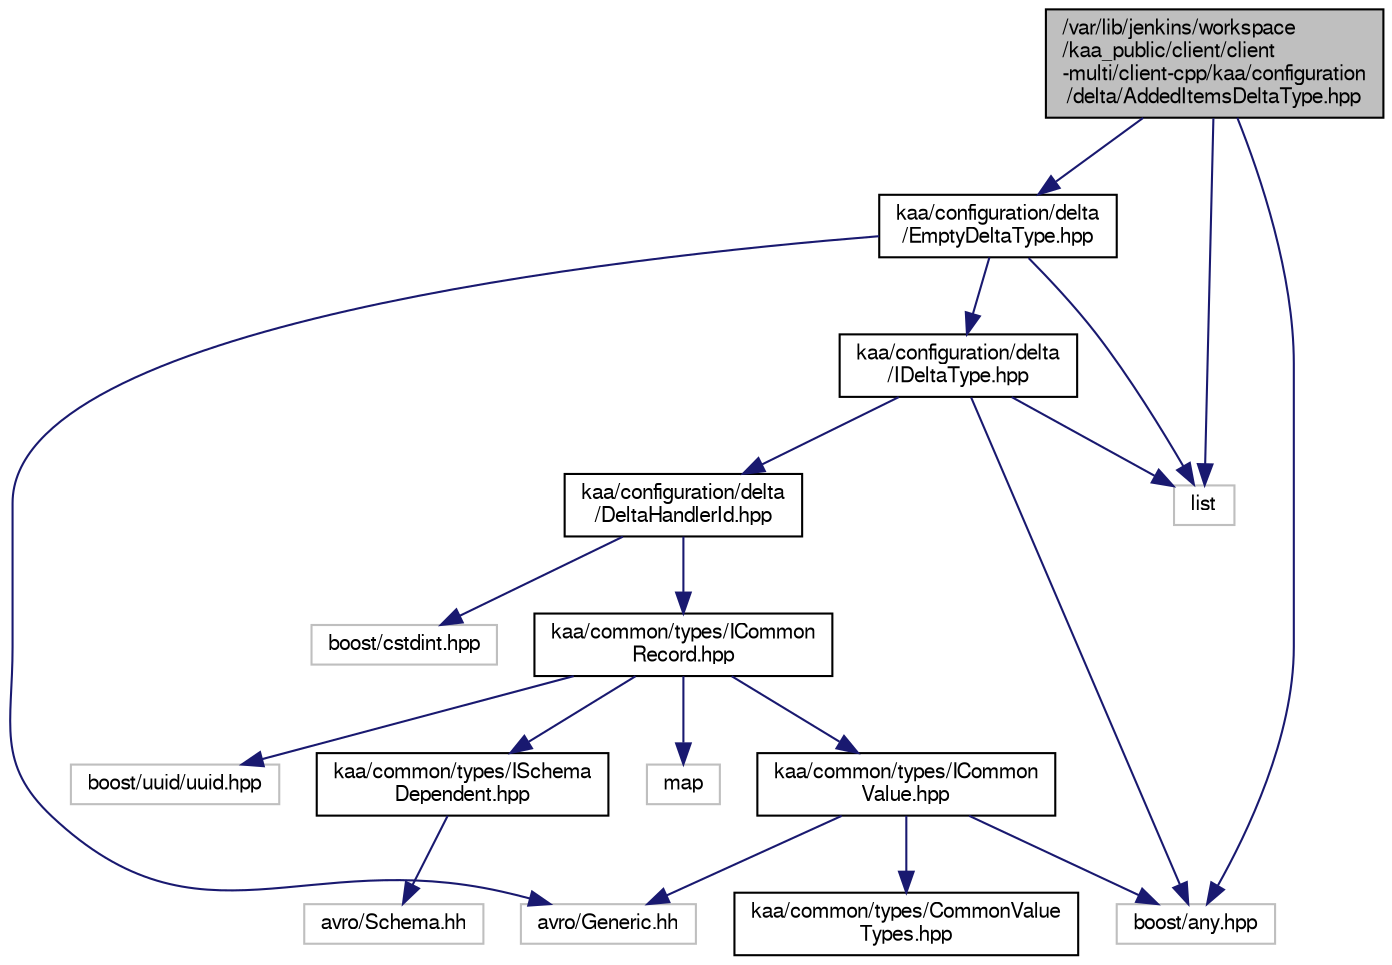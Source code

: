 digraph "/var/lib/jenkins/workspace/kaa_public/client/client-multi/client-cpp/kaa/configuration/delta/AddedItemsDeltaType.hpp"
{
  bgcolor="transparent";
  edge [fontname="FreeSans",fontsize="10",labelfontname="FreeSans",labelfontsize="10"];
  node [fontname="FreeSans",fontsize="10",shape=record];
  Node1 [label="/var/lib/jenkins/workspace\l/kaa_public/client/client\l-multi/client-cpp/kaa/configuration\l/delta/AddedItemsDeltaType.hpp",height=0.2,width=0.4,color="black", fillcolor="grey75", style="filled" fontcolor="black"];
  Node1 -> Node2 [color="midnightblue",fontsize="10",style="solid",fontname="FreeSans"];
  Node2 [label="list",height=0.2,width=0.4,color="grey75"];
  Node1 -> Node3 [color="midnightblue",fontsize="10",style="solid",fontname="FreeSans"];
  Node3 [label="boost/any.hpp",height=0.2,width=0.4,color="grey75"];
  Node1 -> Node4 [color="midnightblue",fontsize="10",style="solid",fontname="FreeSans"];
  Node4 [label="kaa/configuration/delta\l/EmptyDeltaType.hpp",height=0.2,width=0.4,color="black",URL="$EmptyDeltaType_8hpp.html"];
  Node4 -> Node2 [color="midnightblue",fontsize="10",style="solid",fontname="FreeSans"];
  Node4 -> Node5 [color="midnightblue",fontsize="10",style="solid",fontname="FreeSans"];
  Node5 [label="avro/Generic.hh",height=0.2,width=0.4,color="grey75"];
  Node4 -> Node6 [color="midnightblue",fontsize="10",style="solid",fontname="FreeSans"];
  Node6 [label="kaa/configuration/delta\l/IDeltaType.hpp",height=0.2,width=0.4,color="black",URL="$IDeltaType_8hpp.html"];
  Node6 -> Node2 [color="midnightblue",fontsize="10",style="solid",fontname="FreeSans"];
  Node6 -> Node3 [color="midnightblue",fontsize="10",style="solid",fontname="FreeSans"];
  Node6 -> Node7 [color="midnightblue",fontsize="10",style="solid",fontname="FreeSans"];
  Node7 [label="kaa/configuration/delta\l/DeltaHandlerId.hpp",height=0.2,width=0.4,color="black",URL="$DeltaHandlerId_8hpp.html"];
  Node7 -> Node8 [color="midnightblue",fontsize="10",style="solid",fontname="FreeSans"];
  Node8 [label="boost/cstdint.hpp",height=0.2,width=0.4,color="grey75"];
  Node7 -> Node9 [color="midnightblue",fontsize="10",style="solid",fontname="FreeSans"];
  Node9 [label="kaa/common/types/ICommon\lRecord.hpp",height=0.2,width=0.4,color="black",URL="$ICommonRecord_8hpp.html"];
  Node9 -> Node10 [color="midnightblue",fontsize="10",style="solid",fontname="FreeSans"];
  Node10 [label="kaa/common/types/ISchema\lDependent.hpp",height=0.2,width=0.4,color="black",URL="$ISchemaDependent_8hpp.html"];
  Node10 -> Node11 [color="midnightblue",fontsize="10",style="solid",fontname="FreeSans"];
  Node11 [label="avro/Schema.hh",height=0.2,width=0.4,color="grey75"];
  Node9 -> Node12 [color="midnightblue",fontsize="10",style="solid",fontname="FreeSans"];
  Node12 [label="kaa/common/types/ICommon\lValue.hpp",height=0.2,width=0.4,color="black",URL="$ICommonValue_8hpp.html"];
  Node12 -> Node5 [color="midnightblue",fontsize="10",style="solid",fontname="FreeSans"];
  Node12 -> Node3 [color="midnightblue",fontsize="10",style="solid",fontname="FreeSans"];
  Node12 -> Node13 [color="midnightblue",fontsize="10",style="solid",fontname="FreeSans"];
  Node13 [label="kaa/common/types/CommonValue\lTypes.hpp",height=0.2,width=0.4,color="black",URL="$CommonValueTypes_8hpp.html"];
  Node9 -> Node14 [color="midnightblue",fontsize="10",style="solid",fontname="FreeSans"];
  Node14 [label="boost/uuid/uuid.hpp",height=0.2,width=0.4,color="grey75"];
  Node9 -> Node15 [color="midnightblue",fontsize="10",style="solid",fontname="FreeSans"];
  Node15 [label="map",height=0.2,width=0.4,color="grey75"];
}
